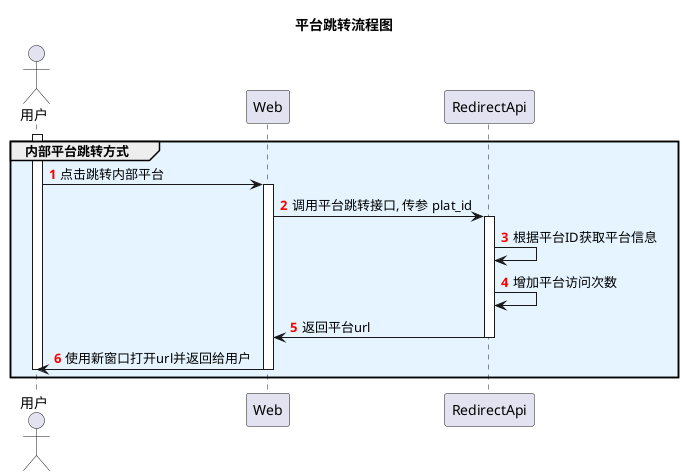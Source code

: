 @startuml
'https://plantuml.com/mindmap-diagram
title 平台跳转流程图
skinparam BoxPadding 40
autonumber "<font color=red><b>"
actor 用户 as User
activate User

group #e5f4ff 内部平台跳转方式
    User -> Web: 点击跳转内部平台
        activate Web
        Web -> RedirectApi: 调用平台跳转接口, 传参 plat_id
            activate RedirectApi
            RedirectApi->RedirectApi: 根据平台ID获取平台信息
            RedirectApi->RedirectApi: 增加平台访问次数
            RedirectApi->Web: 返回平台url
            deactivate RedirectApi
        Web->User: 使用新窗口打开url并返回给用户
        deactivate Web
    deactivate User
end

@enduml